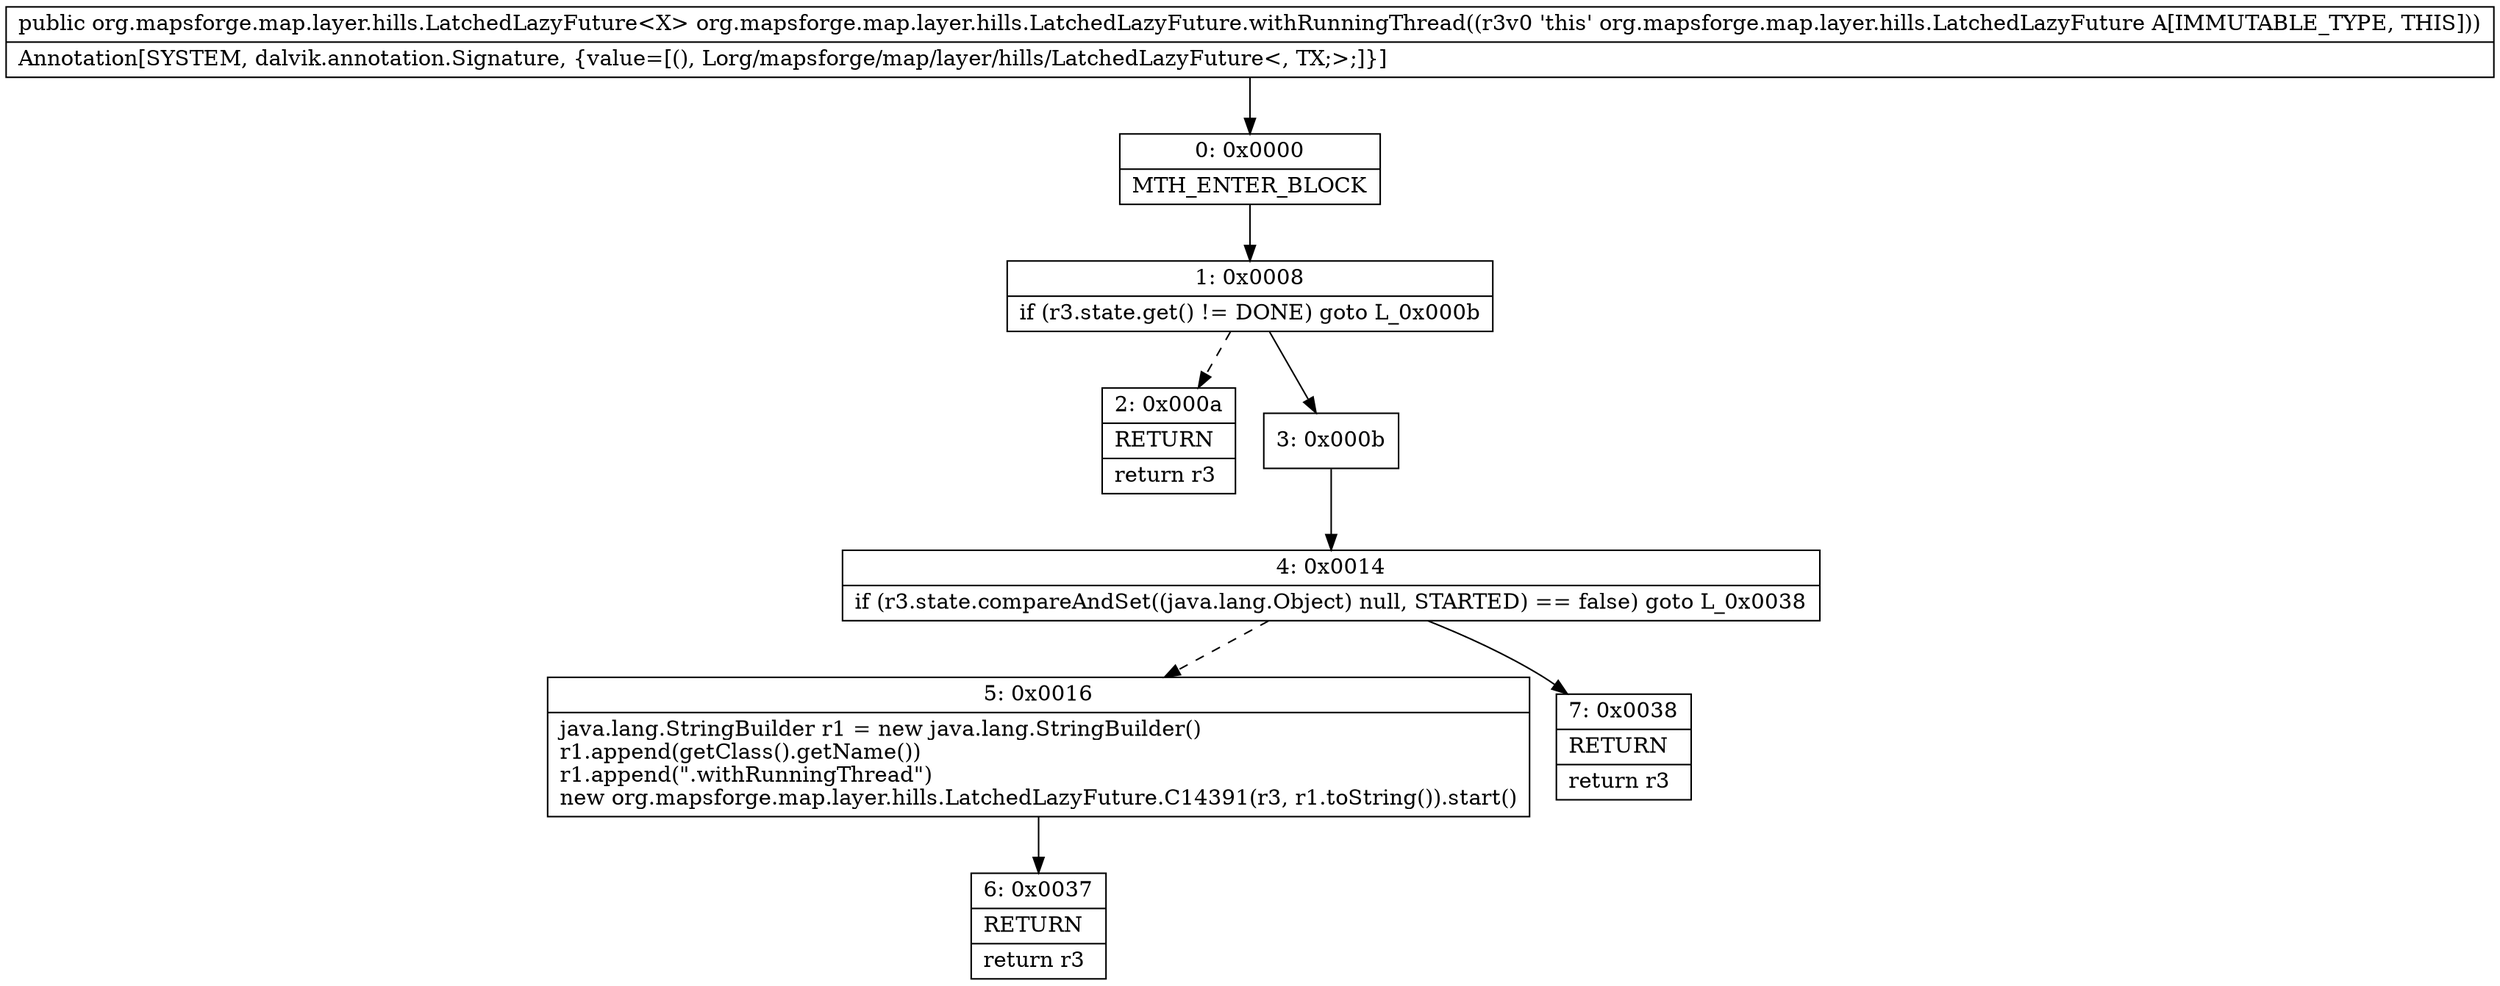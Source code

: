 digraph "CFG fororg.mapsforge.map.layer.hills.LatchedLazyFuture.withRunningThread()Lorg\/mapsforge\/map\/layer\/hills\/LatchedLazyFuture;" {
Node_0 [shape=record,label="{0\:\ 0x0000|MTH_ENTER_BLOCK\l}"];
Node_1 [shape=record,label="{1\:\ 0x0008|if (r3.state.get() != DONE) goto L_0x000b\l}"];
Node_2 [shape=record,label="{2\:\ 0x000a|RETURN\l|return r3\l}"];
Node_3 [shape=record,label="{3\:\ 0x000b}"];
Node_4 [shape=record,label="{4\:\ 0x0014|if (r3.state.compareAndSet((java.lang.Object) null, STARTED) == false) goto L_0x0038\l}"];
Node_5 [shape=record,label="{5\:\ 0x0016|java.lang.StringBuilder r1 = new java.lang.StringBuilder()\lr1.append(getClass().getName())\lr1.append(\".withRunningThread\")\lnew org.mapsforge.map.layer.hills.LatchedLazyFuture.C14391(r3, r1.toString()).start()\l}"];
Node_6 [shape=record,label="{6\:\ 0x0037|RETURN\l|return r3\l}"];
Node_7 [shape=record,label="{7\:\ 0x0038|RETURN\l|return r3\l}"];
MethodNode[shape=record,label="{public org.mapsforge.map.layer.hills.LatchedLazyFuture\<X\> org.mapsforge.map.layer.hills.LatchedLazyFuture.withRunningThread((r3v0 'this' org.mapsforge.map.layer.hills.LatchedLazyFuture A[IMMUTABLE_TYPE, THIS]))  | Annotation[SYSTEM, dalvik.annotation.Signature, \{value=[(), Lorg\/mapsforge\/map\/layer\/hills\/LatchedLazyFuture\<, TX;\>;]\}]\l}"];
MethodNode -> Node_0;
Node_0 -> Node_1;
Node_1 -> Node_2[style=dashed];
Node_1 -> Node_3;
Node_3 -> Node_4;
Node_4 -> Node_5[style=dashed];
Node_4 -> Node_7;
Node_5 -> Node_6;
}

